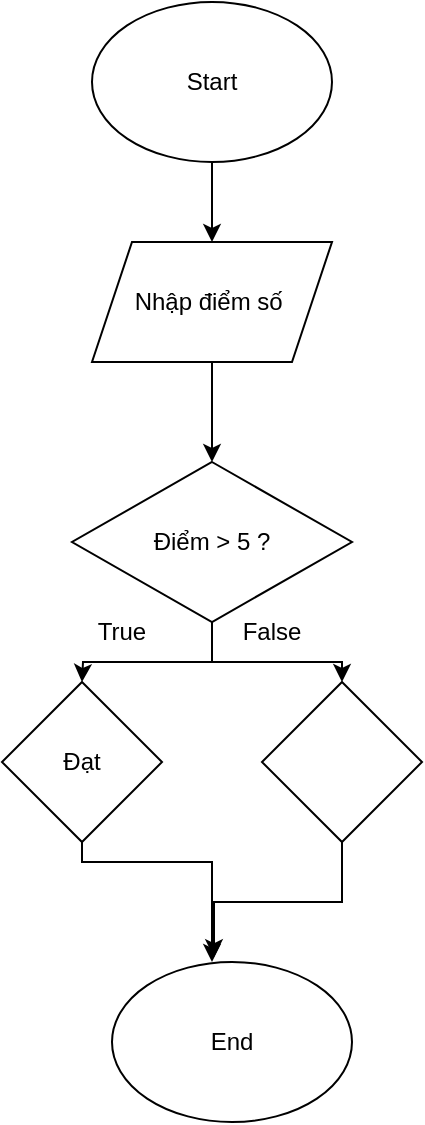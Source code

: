 <mxfile version="24.8.6">
  <diagram name="Page-1" id="1UI3eBbX3OOugqC_eIK9">
    <mxGraphModel dx="1042" dy="565" grid="1" gridSize="10" guides="1" tooltips="1" connect="1" arrows="1" fold="1" page="1" pageScale="1" pageWidth="850" pageHeight="1100" math="0" shadow="0">
      <root>
        <mxCell id="0" />
        <mxCell id="1" parent="0" />
        <mxCell id="cjw5p2uJ5BD0bzxEdcK7-13" style="edgeStyle=orthogonalEdgeStyle;rounded=0;orthogonalLoop=1;jettySize=auto;html=1;exitX=0.5;exitY=1;exitDx=0;exitDy=0;entryX=0.5;entryY=0;entryDx=0;entryDy=0;" parent="1" source="cjw5p2uJ5BD0bzxEdcK7-2" target="cjw5p2uJ5BD0bzxEdcK7-3" edge="1">
          <mxGeometry relative="1" as="geometry" />
        </mxCell>
        <mxCell id="cjw5p2uJ5BD0bzxEdcK7-2" value="Start" style="ellipse;whiteSpace=wrap;html=1;" parent="1" vertex="1">
          <mxGeometry x="365" y="10" width="120" height="80" as="geometry" />
        </mxCell>
        <mxCell id="cjw5p2uJ5BD0bzxEdcK7-12" style="edgeStyle=orthogonalEdgeStyle;rounded=0;orthogonalLoop=1;jettySize=auto;html=1;exitX=0.5;exitY=1;exitDx=0;exitDy=0;" parent="1" source="cjw5p2uJ5BD0bzxEdcK7-3" target="cjw5p2uJ5BD0bzxEdcK7-4" edge="1">
          <mxGeometry relative="1" as="geometry" />
        </mxCell>
        <mxCell id="cjw5p2uJ5BD0bzxEdcK7-3" value="Nhập điểm số&amp;nbsp;" style="shape=parallelogram;perimeter=parallelogramPerimeter;whiteSpace=wrap;html=1;fixedSize=1;" parent="1" vertex="1">
          <mxGeometry x="365" y="130" width="120" height="60" as="geometry" />
        </mxCell>
        <mxCell id="cjw5p2uJ5BD0bzxEdcK7-23" style="edgeStyle=orthogonalEdgeStyle;rounded=0;orthogonalLoop=1;jettySize=auto;html=1;exitX=0.5;exitY=1;exitDx=0;exitDy=0;entryX=0.5;entryY=0;entryDx=0;entryDy=0;" parent="1" source="cjw5p2uJ5BD0bzxEdcK7-4" edge="1">
          <mxGeometry relative="1" as="geometry">
            <mxPoint x="360" y="350" as="targetPoint" />
          </mxGeometry>
        </mxCell>
        <mxCell id="wl7khVPe7OvotSH9EESl-4" style="edgeStyle=orthogonalEdgeStyle;rounded=0;orthogonalLoop=1;jettySize=auto;html=1;entryX=0.5;entryY=0;entryDx=0;entryDy=0;" edge="1" parent="1" source="cjw5p2uJ5BD0bzxEdcK7-4" target="wl7khVPe7OvotSH9EESl-2">
          <mxGeometry relative="1" as="geometry" />
        </mxCell>
        <mxCell id="cjw5p2uJ5BD0bzxEdcK7-4" value="Điểm &amp;gt; 5 ?" style="rhombus;whiteSpace=wrap;html=1;" parent="1" vertex="1">
          <mxGeometry x="355" y="240" width="140" height="80" as="geometry" />
        </mxCell>
        <mxCell id="cjw5p2uJ5BD0bzxEdcK7-16" value="End" style="ellipse;whiteSpace=wrap;html=1;" parent="1" vertex="1">
          <mxGeometry x="375" y="490" width="120" height="80" as="geometry" />
        </mxCell>
        <mxCell id="cjw5p2uJ5BD0bzxEdcK7-24" style="edgeStyle=orthogonalEdgeStyle;rounded=0;orthogonalLoop=1;jettySize=auto;html=1;exitX=0.5;exitY=1;exitDx=0;exitDy=0;entryX=0.5;entryY=0;entryDx=0;entryDy=0;" parent="1" edge="1">
          <mxGeometry relative="1" as="geometry">
            <mxPoint x="350" y="410" as="sourcePoint" />
            <mxPoint x="425" y="490" as="targetPoint" />
            <Array as="points">
              <mxPoint x="360" y="410" />
              <mxPoint x="360" y="440" />
              <mxPoint x="425" y="440" />
            </Array>
          </mxGeometry>
        </mxCell>
        <mxCell id="wl7khVPe7OvotSH9EESl-1" value="Đạt" style="rhombus;whiteSpace=wrap;html=1;" vertex="1" parent="1">
          <mxGeometry x="320" y="350" width="80" height="80" as="geometry" />
        </mxCell>
        <mxCell id="wl7khVPe7OvotSH9EESl-2" value="" style="rhombus;whiteSpace=wrap;html=1;" vertex="1" parent="1">
          <mxGeometry x="450" y="350" width="80" height="80" as="geometry" />
        </mxCell>
        <mxCell id="wl7khVPe7OvotSH9EESl-5" value="True" style="text;html=1;align=center;verticalAlign=middle;whiteSpace=wrap;rounded=0;" vertex="1" parent="1">
          <mxGeometry x="350" y="310" width="60" height="30" as="geometry" />
        </mxCell>
        <mxCell id="wl7khVPe7OvotSH9EESl-6" value="False" style="text;html=1;align=center;verticalAlign=middle;whiteSpace=wrap;rounded=0;" vertex="1" parent="1">
          <mxGeometry x="425" y="310" width="60" height="30" as="geometry" />
        </mxCell>
        <mxCell id="wl7khVPe7OvotSH9EESl-7" style="edgeStyle=orthogonalEdgeStyle;rounded=0;orthogonalLoop=1;jettySize=auto;html=1;entryX=0.425;entryY=-0.03;entryDx=0;entryDy=0;entryPerimeter=0;" edge="1" parent="1" source="wl7khVPe7OvotSH9EESl-2" target="cjw5p2uJ5BD0bzxEdcK7-16">
          <mxGeometry relative="1" as="geometry" />
        </mxCell>
      </root>
    </mxGraphModel>
  </diagram>
</mxfile>
